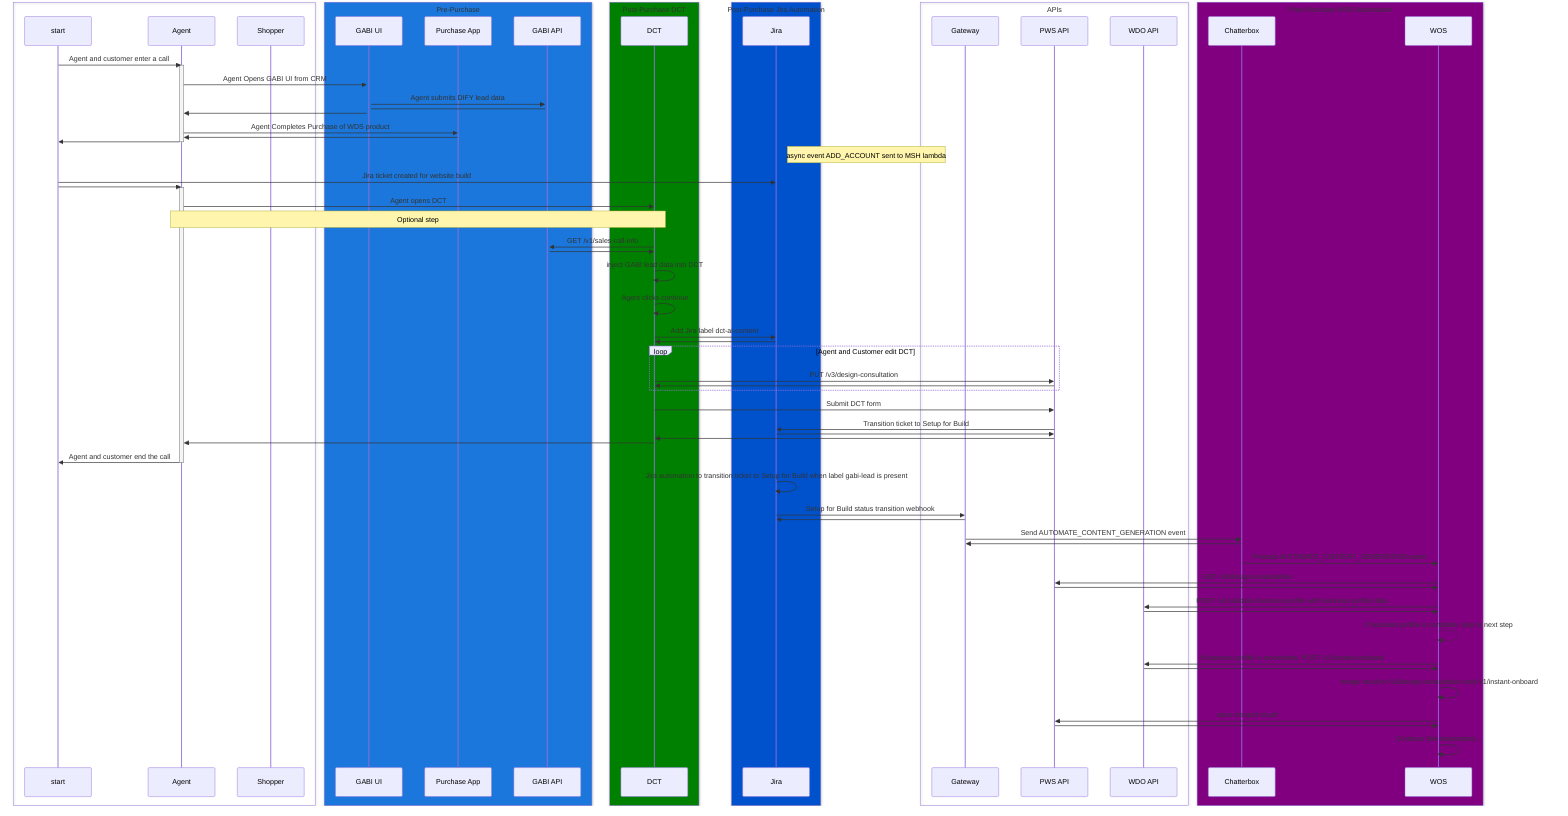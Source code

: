 sequenceDiagram
    box
        participant start
        participant Agent
        participant Shopper
    end
    box rgb(27, 119, 219) Pre-Purchase
        participant GABI UI
        participant Purchase App
        participant GABI API
    end
    box green Post-Purchase DCT
        participant DCT
    end
    box rgb(0, 82, 204) Post-Purchase Jira Automation
        participant Jira

        end
    box APIs
        participant Gateway
        participant PWS API
        participant WDO API
    end
    box Purple Post-Purchase WOS Automation
        participant Chatterbox
        participant WOS
    end
    
    start->>Agent: Agent and customer enter a call
    activate Agent
    Agent ->>+ GABI UI: Agent Opens GABI UI from CRM
    GABI UI ->>+ GABI API: Agent submits DIFY lead data
    GABI API->GABI UI:  
    GABI UI->>Agent: 
    Agent->>Purchase App: Agent Completes Purchase of WDS product
    Purchase App->>Agent: 
    Agent->>start: 
    deactivate Agent
    note right of Jira: async event ADD_ACCOUNT sent to MSH lambda
    start->>Jira: Jira ticket created for website build
    start->>Agent: 
    activate Agent
    Agent->>DCT: Agent opens DCT
    note over Agent,DCT: Optional step
    DCT->>GABI API: GET /v1/sales-call-info
    GABI API->>DCT: 
    DCT->>DCT: inject GABI lead data into DCT
    DCT->>DCT: Agent clicks continue
    DCT->>Jira: Add Jira label dct-ai-content
    Jira->>DCT: 
    loop Agent and Customer edit DCT
    DCT->>PWS API: PUT /v3/design-consultation 
    PWS API->>DCT: 
    end
    DCT->>PWS API: Submit DCT form
    PWS API->>Jira: Transition ticket to Setup for Build
    Jira->>PWS API: 
    PWS API->>DCT: 
    DCT->>Agent:      
    Agent->>start: Agent and customer end the call
    deactivate Agent
    Jira->>Jira: Jira automation to transition ticket to Setup for Build when label gabi-lead is present
    Jira->>Gateway: Setup for Build status transition webhook
    Gateway->>Jira: 
    Gateway->>Chatterbox: Send AUTOMATE_CONTENT_GENERATION event
    Chatterbox->>Gateway: 
    Chatterbox->>WOS: Process AUTOMATE_CONTENT_GENERATION event
    WOS->>PWS API: GET /v3/design-consultation
    PWS API->>WOS: 
    WOS->>WDO API: POST /v1/validate-business-profile with business profile data
    WDO API->>WOS: 
    WOS-->>WOS: if business profile is complete, skip to next step
    WOS->>WDO API: if business profile is incomplete, POST /v1/instant-onboard
    WDO API->>WOS: 
    WOS->>WOS: merge result of /v3/design-consultation and /v1/instant-onboard
    WOS->>PWS API: save merged result
    PWS API->>WOS: 
    WOS->>WOS: Continue Site Automation...